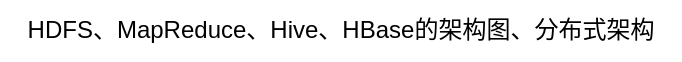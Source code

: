 <mxfile version="21.5.0" type="github">
  <diagram name="第 1 页" id="0rBMnEKZB1DXvPbBf1BA">
    <mxGraphModel dx="1434" dy="764" grid="1" gridSize="10" guides="1" tooltips="1" connect="1" arrows="1" fold="1" page="1" pageScale="1" pageWidth="827" pageHeight="1169" math="0" shadow="0">
      <root>
        <mxCell id="0" />
        <mxCell id="1" parent="0" />
        <mxCell id="NmOkNvaQo3KXby8hcS97-1" value="HDFS、MapReduce、Hive、HBase的架构图、分布式架构" style="text;html=1;align=center;verticalAlign=middle;resizable=0;points=[];autosize=1;strokeColor=none;fillColor=none;" vertex="1" parent="1">
          <mxGeometry x="190" y="70" width="340" height="30" as="geometry" />
        </mxCell>
      </root>
    </mxGraphModel>
  </diagram>
</mxfile>
